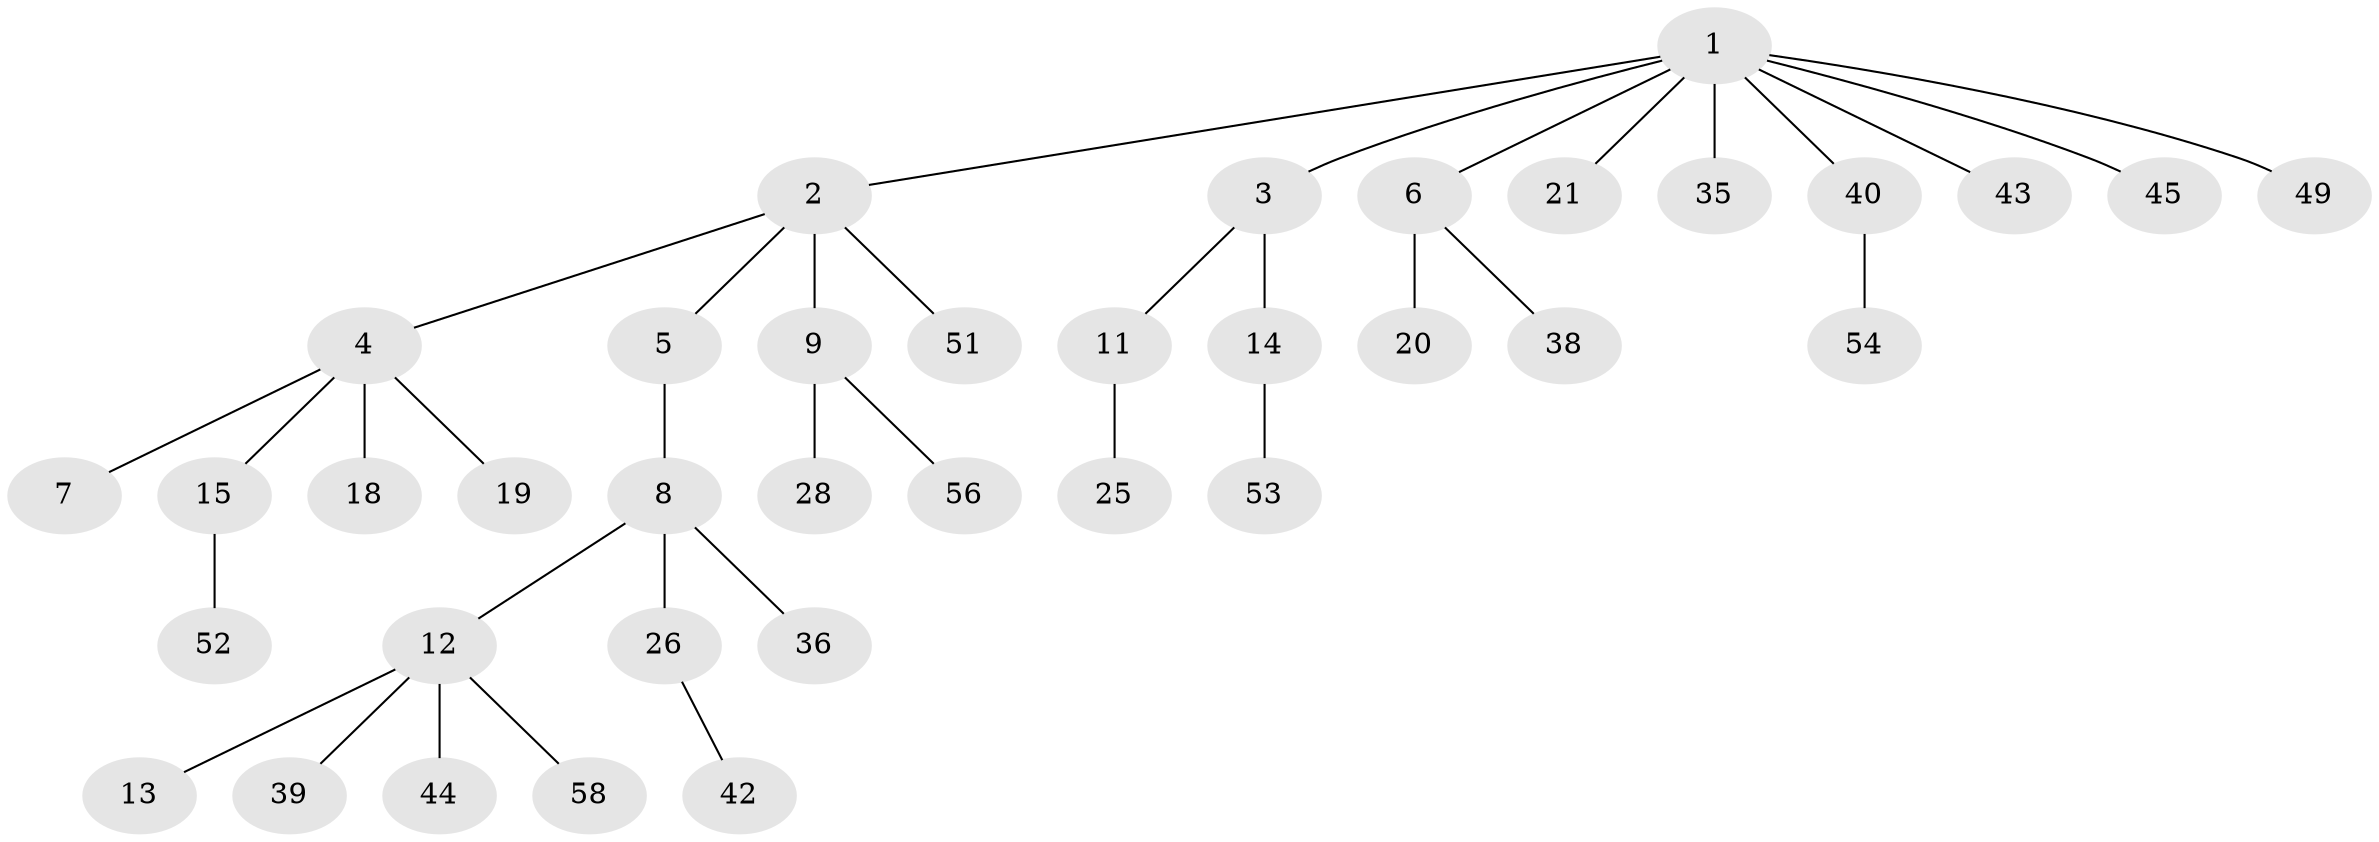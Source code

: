 // original degree distribution, {8: 0.017241379310344827, 5: 0.017241379310344827, 4: 0.05172413793103448, 3: 0.15517241379310345, 2: 0.22413793103448276, 6: 0.017241379310344827, 1: 0.5172413793103449}
// Generated by graph-tools (version 1.1) at 2025/42/03/06/25 10:42:03]
// undirected, 37 vertices, 36 edges
graph export_dot {
graph [start="1"]
  node [color=gray90,style=filled];
  1 [super="+27"];
  2 [super="+50"];
  3 [super="+33"];
  4 [super="+10"];
  5 [super="+37"];
  6 [super="+16"];
  7 [super="+46"];
  8 [super="+17"];
  9 [super="+29"];
  11 [super="+24"];
  12 [super="+34"];
  13 [super="+31"];
  14 [super="+22"];
  15 [super="+41"];
  18 [super="+32"];
  19 [super="+23"];
  20;
  21 [super="+30"];
  25;
  26 [super="+48"];
  28;
  35 [super="+47"];
  36;
  38 [super="+57"];
  39;
  40;
  42;
  43;
  44;
  45;
  49;
  51;
  52;
  53;
  54 [super="+55"];
  56;
  58;
  1 -- 2;
  1 -- 3;
  1 -- 6;
  1 -- 21;
  1 -- 35;
  1 -- 40;
  1 -- 43;
  1 -- 45;
  1 -- 49;
  2 -- 4;
  2 -- 5;
  2 -- 9;
  2 -- 51;
  3 -- 11;
  3 -- 14;
  4 -- 7;
  4 -- 19;
  4 -- 18;
  4 -- 15;
  5 -- 8;
  6 -- 20;
  6 -- 38;
  8 -- 12;
  8 -- 26;
  8 -- 36;
  9 -- 28;
  9 -- 56;
  11 -- 25;
  12 -- 13;
  12 -- 39;
  12 -- 44;
  12 -- 58;
  14 -- 53;
  15 -- 52;
  26 -- 42;
  40 -- 54;
}
